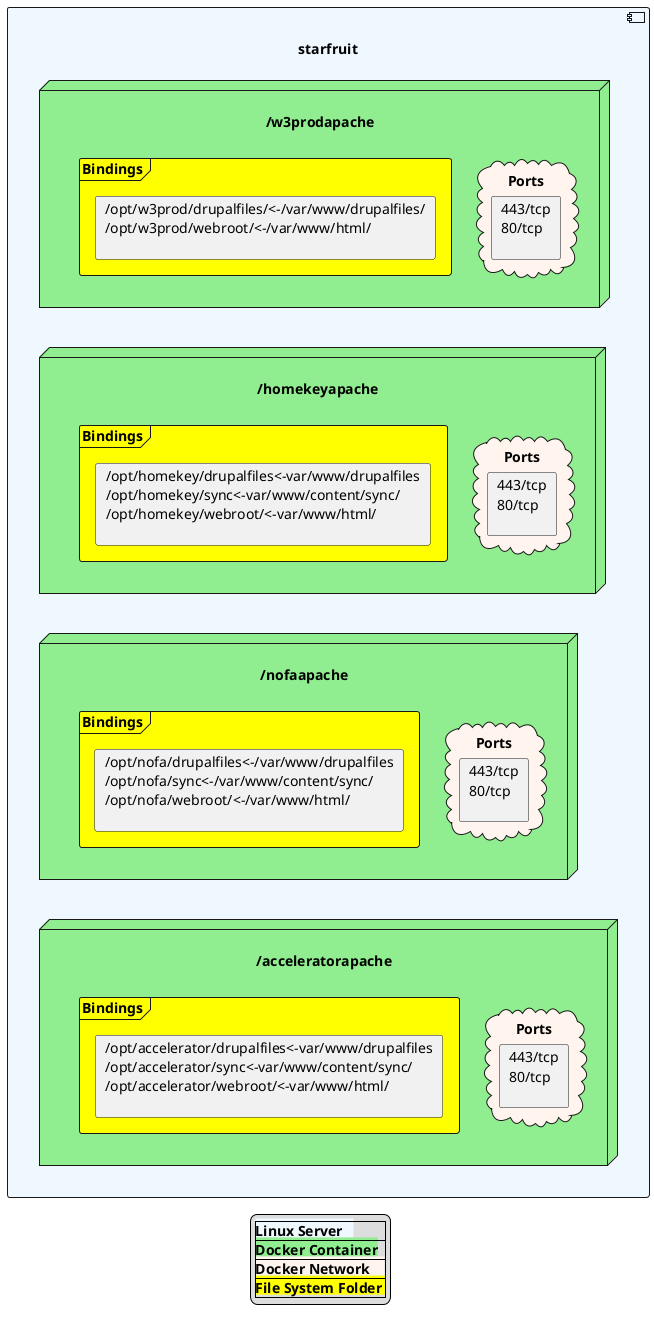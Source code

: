 @startuml "Generated"
'on: 2022-01-20T13:34:15.546-08:00
' hide stereotype
legend
|<back:AliceBlue><b>Linux Server   </b></back>|
|<back:LightGreen><b>Docker Container</b></back>|
|<back:SeaShell><b>Docker Network    </b></back>|
|<back:Yellow><b>File System Folder </b></back>|
endlegend

	component "\nstarfruit" as x142224448 #AliceBlue {
	

		node "\n/w3prodapache" as x75531560 #LightGreen {
	

			cloud "Ports" as ports91 #SeaShell {
			card "443/tcp\n80/tcp\n" as pval849
}

			frame "Bindings"  as bind711 #Yellow {
			card "/opt/w3prod/drupalfiles/<-/var/www/drupalfiles/\n/opt/w3prod/webroot/<-/var/www/html/\n" as cval902
			}

	}

		 

		node "\n/homekeyapache" as x111235695 #LightGreen {
	

			cloud "Ports" as ports632 #SeaShell {
			card "443/tcp\n80/tcp\n" as pval395
}

			frame "Bindings"  as bind602 #Yellow {
			card "/opt/homekey/drupalfiles<-var/www/drupalfiles\n/opt/homekey/sync<-var/www/content/sync/\n/opt/homekey/webroot/<-var/www/html/\n" as cval977
			}

	}

		node "\n/nofaapache" as x51798953 #LightGreen {
	

			cloud "Ports" as ports365 #SeaShell {
			card "443/tcp\n80/tcp\n" as pval330
}

			frame "Bindings"  as bind732 #Yellow {
			card "/opt/nofa/drupalfiles<-/var/www/drupalfiles\n/opt/nofa/sync<-/var/www/content/sync/\n/opt/nofa/webroot/<-/var/www/html/\n" as cval588
			}

	}

		node "\n/acceleratorapache" as x3913926 #LightGreen {
	

			cloud "Ports" as ports603 #SeaShell {
			card "443/tcp\n80/tcp\n" as pval897
}

			frame "Bindings"  as bind386 #Yellow {
			card "/opt/accelerator/drupalfiles<-var/www/drupalfiles\n/opt/accelerator/sync<-var/www/content/sync/\n/opt/accelerator/webroot/<-var/www/html/\n" as cval996
			}

	}

	

	
x75531560 -[hidden]- x111235695
x111235695 -[hidden]- x51798953
x51798953 -[hidden]- x3913926
'x3913926 -[hidden]- x120489002
'x120489002 -[hidden]- x185970893

}
@enduml